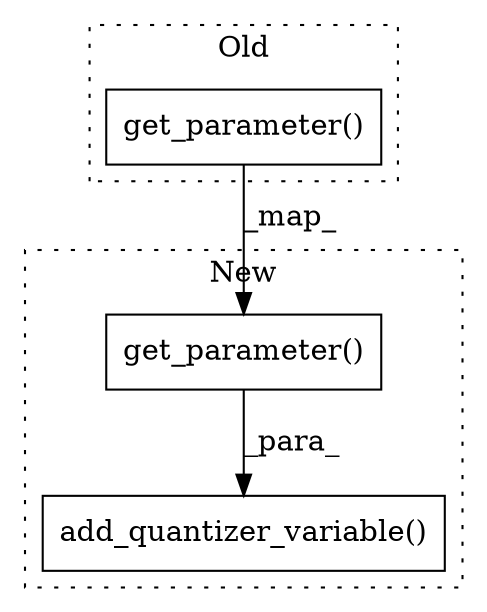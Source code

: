 digraph G {
subgraph cluster0 {
1 [label="get_parameter()" a="75" s="4681,4730" l="20,1" shape="box"];
label = "Old";
style="dotted";
}
subgraph cluster1 {
2 [label="get_parameter()" a="75" s="4631,4680" l="20,1" shape="box"];
3 [label="add_quantizer_variable()" a="75" s="4585,4704" l="28,1" shape="box"];
label = "New";
style="dotted";
}
1 -> 2 [label="_map_"];
2 -> 3 [label="_para_"];
}